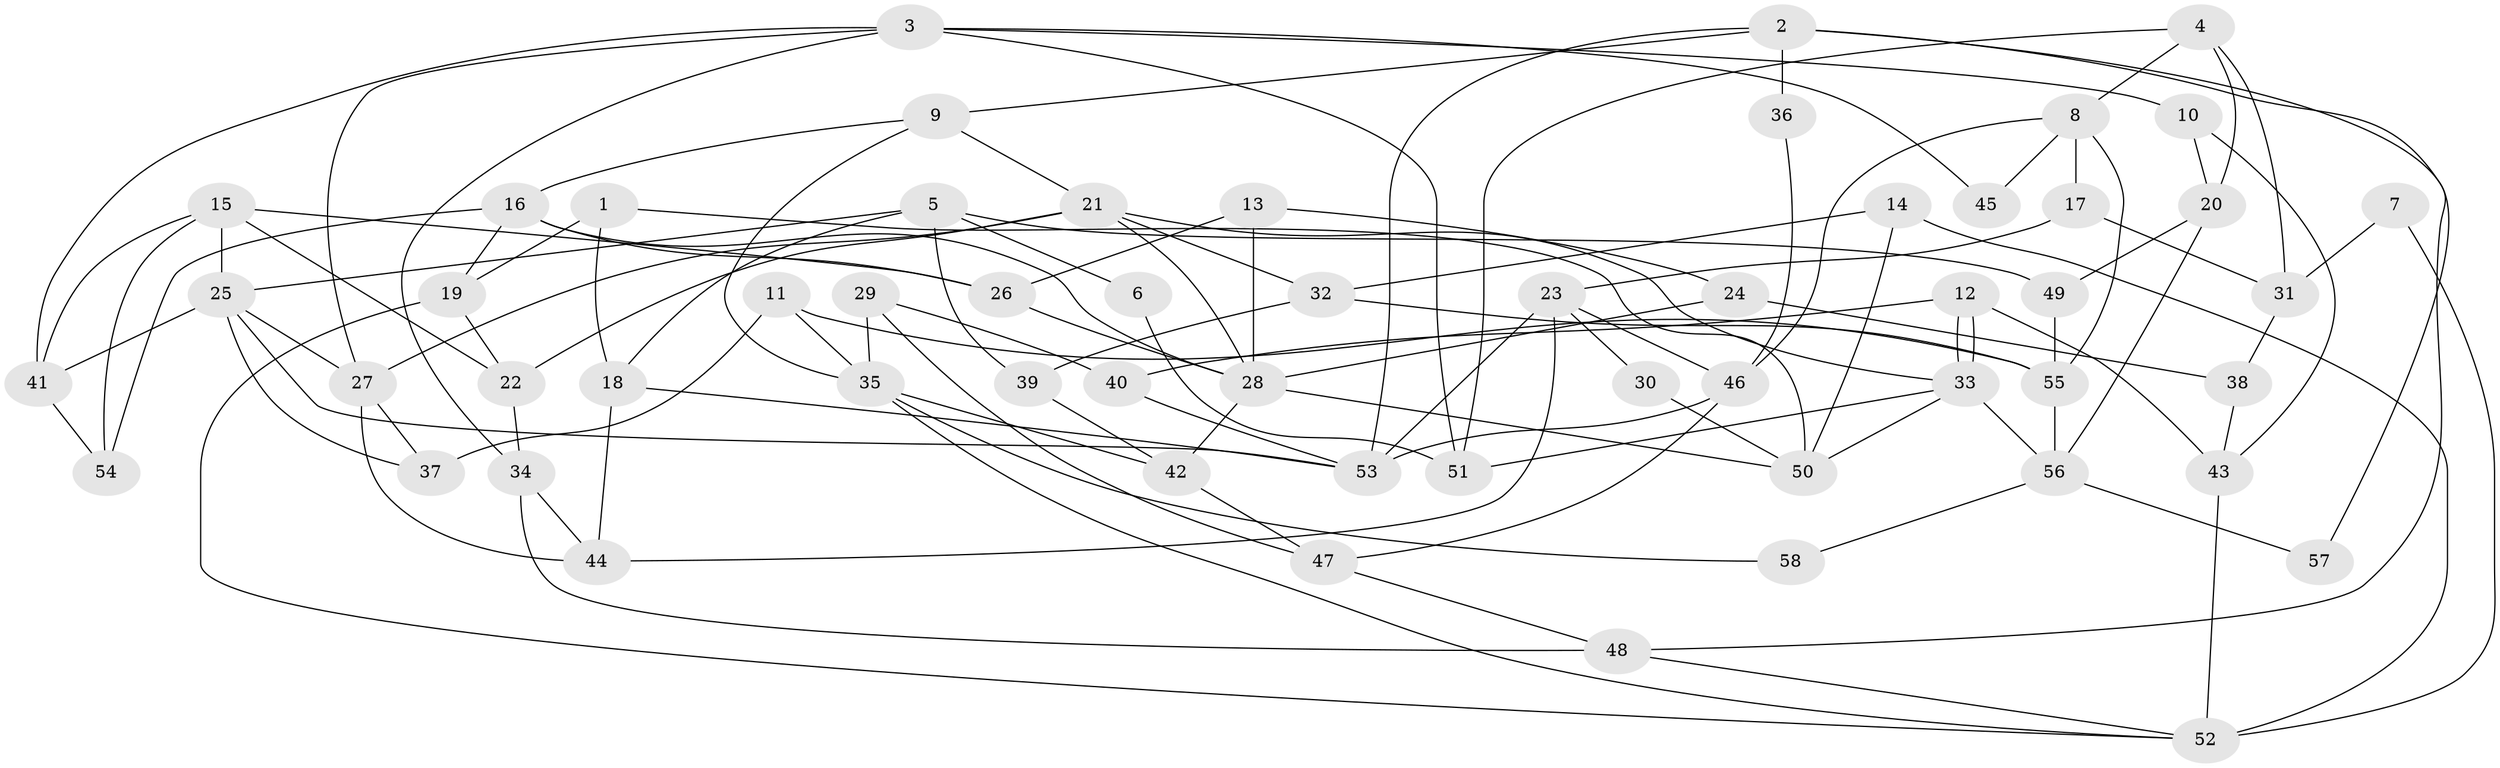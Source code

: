 // coarse degree distribution, {3: 0.16666666666666666, 8: 0.027777777777777776, 6: 0.1388888888888889, 5: 0.2222222222222222, 7: 0.08333333333333333, 4: 0.19444444444444445, 2: 0.08333333333333333, 10: 0.05555555555555555, 9: 0.027777777777777776}
// Generated by graph-tools (version 1.1) at 2025/52/02/27/25 19:52:06]
// undirected, 58 vertices, 116 edges
graph export_dot {
graph [start="1"]
  node [color=gray90,style=filled];
  1;
  2;
  3;
  4;
  5;
  6;
  7;
  8;
  9;
  10;
  11;
  12;
  13;
  14;
  15;
  16;
  17;
  18;
  19;
  20;
  21;
  22;
  23;
  24;
  25;
  26;
  27;
  28;
  29;
  30;
  31;
  32;
  33;
  34;
  35;
  36;
  37;
  38;
  39;
  40;
  41;
  42;
  43;
  44;
  45;
  46;
  47;
  48;
  49;
  50;
  51;
  52;
  53;
  54;
  55;
  56;
  57;
  58;
  1 -- 19;
  1 -- 50;
  1 -- 18;
  2 -- 53;
  2 -- 9;
  2 -- 36;
  2 -- 48;
  2 -- 57;
  3 -- 27;
  3 -- 34;
  3 -- 10;
  3 -- 41;
  3 -- 45;
  3 -- 51;
  4 -- 51;
  4 -- 8;
  4 -- 20;
  4 -- 31;
  5 -- 25;
  5 -- 18;
  5 -- 6;
  5 -- 39;
  5 -- 49;
  6 -- 51;
  7 -- 52;
  7 -- 31;
  8 -- 55;
  8 -- 46;
  8 -- 17;
  8 -- 45;
  9 -- 21;
  9 -- 16;
  9 -- 35;
  10 -- 43;
  10 -- 20;
  11 -- 35;
  11 -- 55;
  11 -- 37;
  12 -- 33;
  12 -- 33;
  12 -- 40;
  12 -- 43;
  13 -- 26;
  13 -- 24;
  13 -- 28;
  14 -- 52;
  14 -- 32;
  14 -- 50;
  15 -- 41;
  15 -- 26;
  15 -- 22;
  15 -- 25;
  15 -- 54;
  16 -- 54;
  16 -- 28;
  16 -- 19;
  16 -- 26;
  17 -- 23;
  17 -- 31;
  18 -- 44;
  18 -- 53;
  19 -- 22;
  19 -- 52;
  20 -- 49;
  20 -- 56;
  21 -- 33;
  21 -- 28;
  21 -- 22;
  21 -- 27;
  21 -- 32;
  22 -- 34;
  23 -- 44;
  23 -- 53;
  23 -- 30;
  23 -- 46;
  24 -- 28;
  24 -- 38;
  25 -- 37;
  25 -- 27;
  25 -- 41;
  25 -- 53;
  26 -- 28;
  27 -- 37;
  27 -- 44;
  28 -- 50;
  28 -- 42;
  29 -- 35;
  29 -- 47;
  29 -- 40;
  30 -- 50;
  31 -- 38;
  32 -- 39;
  32 -- 55;
  33 -- 56;
  33 -- 50;
  33 -- 51;
  34 -- 48;
  34 -- 44;
  35 -- 42;
  35 -- 52;
  35 -- 58;
  36 -- 46;
  38 -- 43;
  39 -- 42;
  40 -- 53;
  41 -- 54;
  42 -- 47;
  43 -- 52;
  46 -- 53;
  46 -- 47;
  47 -- 48;
  48 -- 52;
  49 -- 55;
  55 -- 56;
  56 -- 57;
  56 -- 58;
}
